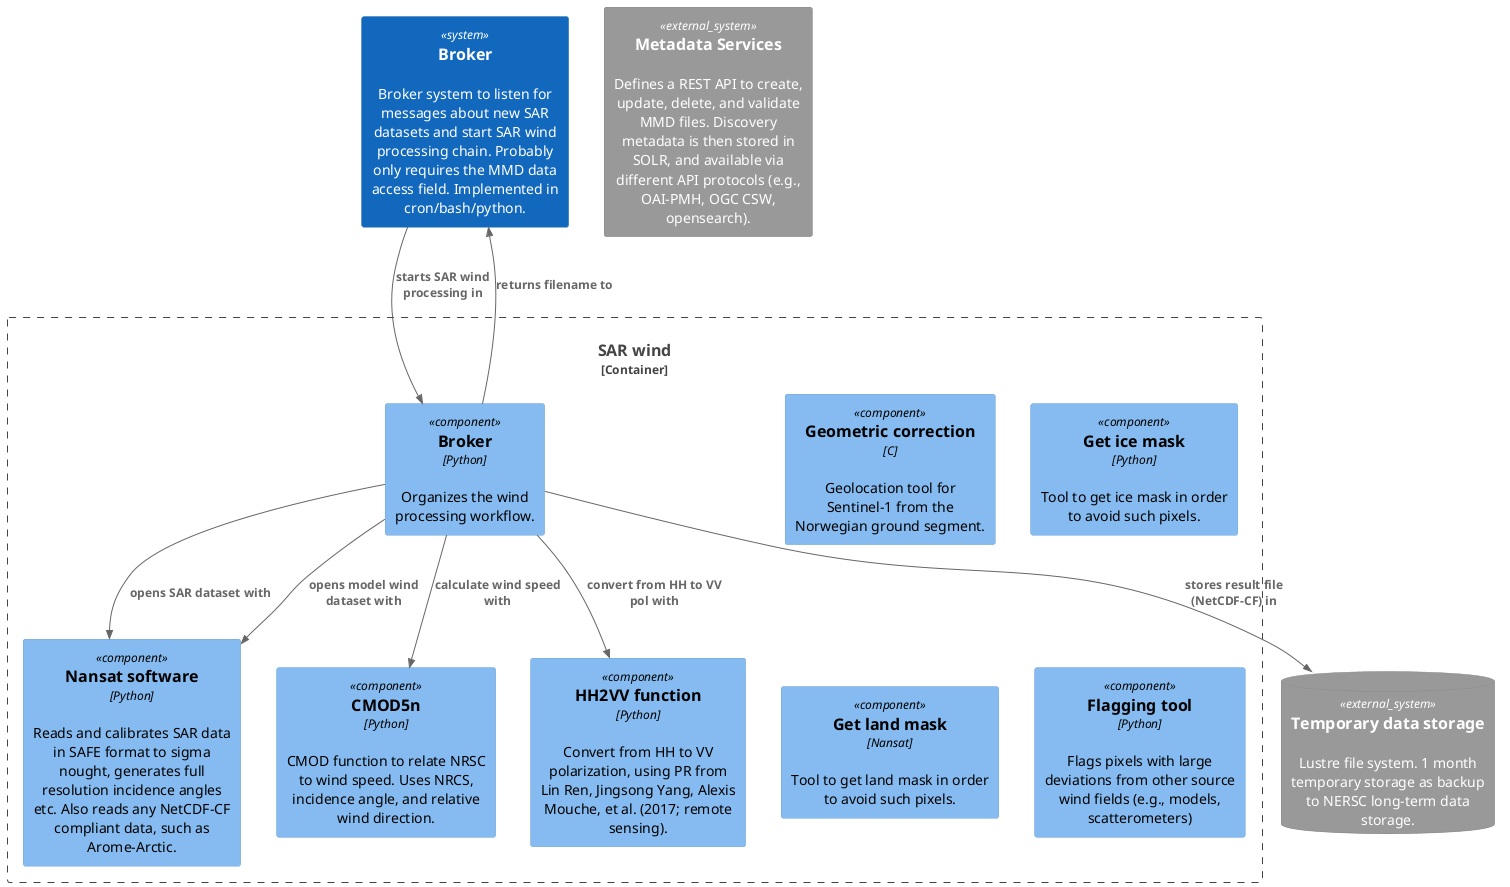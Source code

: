 @startuml sarwind-component-diagram
'!include https://raw.githubusercontent.com/plantuml-stdlib/C4-PlantUML/master/C4_Component.puml
!include <C4/C4_Component>


'LAYOUT_TOP_DOWN()
'LAYOUT_LEFT_RIGHT()

SystemDb_Ext(met_storage, "Temporary data storage", "Lustre file system. 1 month temporary storage as backup to NERSC long-term data storage.")

System_Ext(met, "Metadata Services", "Defines a REST API to create, update, delete, and validate MMD files. Discovery metadata is then stored in SOLR, and available via different API protocols (e.g., OAI-PMH, OGC CSW, opensearch).")

System(broker, "Broker", "Broker system to listen for messages about new SAR datasets and start SAR wind processing chain. Probably only requires the MMD data access field. Implemented in cron/bash/python.")

Container_Boundary(sarwind, "SAR wind"){

  Component(nbs, "Geometric correction", "C", "Geolocation tool for Sentinel-1 from the Norwegian ground segment.")
  Component(ice, "Get ice mask", "Python", "Tool to get ice mask in order to avoid such pixels.")
  Component(land, "Get land mask", "Nansat", "Tool to get land mask in order to avoid such pixels.")
  Component(cmod, "CMOD5n", "Python", "CMOD function to relate NRSC to wind speed. Uses NRCS, incidence angle, and relative wind direction.")
  Component(hh2vv, "HH2VV function", "Python", "Convert from HH to VV polarization, using PR from Lin Ren, Jingsong Yang, Alexis Mouche, et al. (2017; remote sensing).")
  Component(nansat, "Nansat software", "Python", "Reads and calibrates SAR data in SAFE format to sigma nought, generates full resolution incidence angles etc. Also reads any NetCDF-CF compliant data, such as Arome-Arctic.")
  Component(swbroker, "Broker", "Python", "Organizes the wind processing workflow.")

  Component(flagger, "Flagging tool", "Python", "Flags pixels with large deviations from other source wind fields (e.g., models, scatterometers)")

}

Rel(broker, swbroker, "starts SAR wind processing in")

Rel(swbroker, broker, "returns filename to")
Rel(swbroker, nansat, "opens SAR dataset with")
Rel(swbroker, nansat, "opens model wind dataset with")
Rel(swbroker, hh2vv, "convert from HH to VV pol with")
Rel(swbroker, cmod, "calculate wind speed with")

'Rel(swbroker, nbs, "gets geo-corrected data from (future dev)")

Rel(swbroker, met_storage, "stores result file (NetCDF-CF) in")

'SHOW_LEGEND()

@enduml
